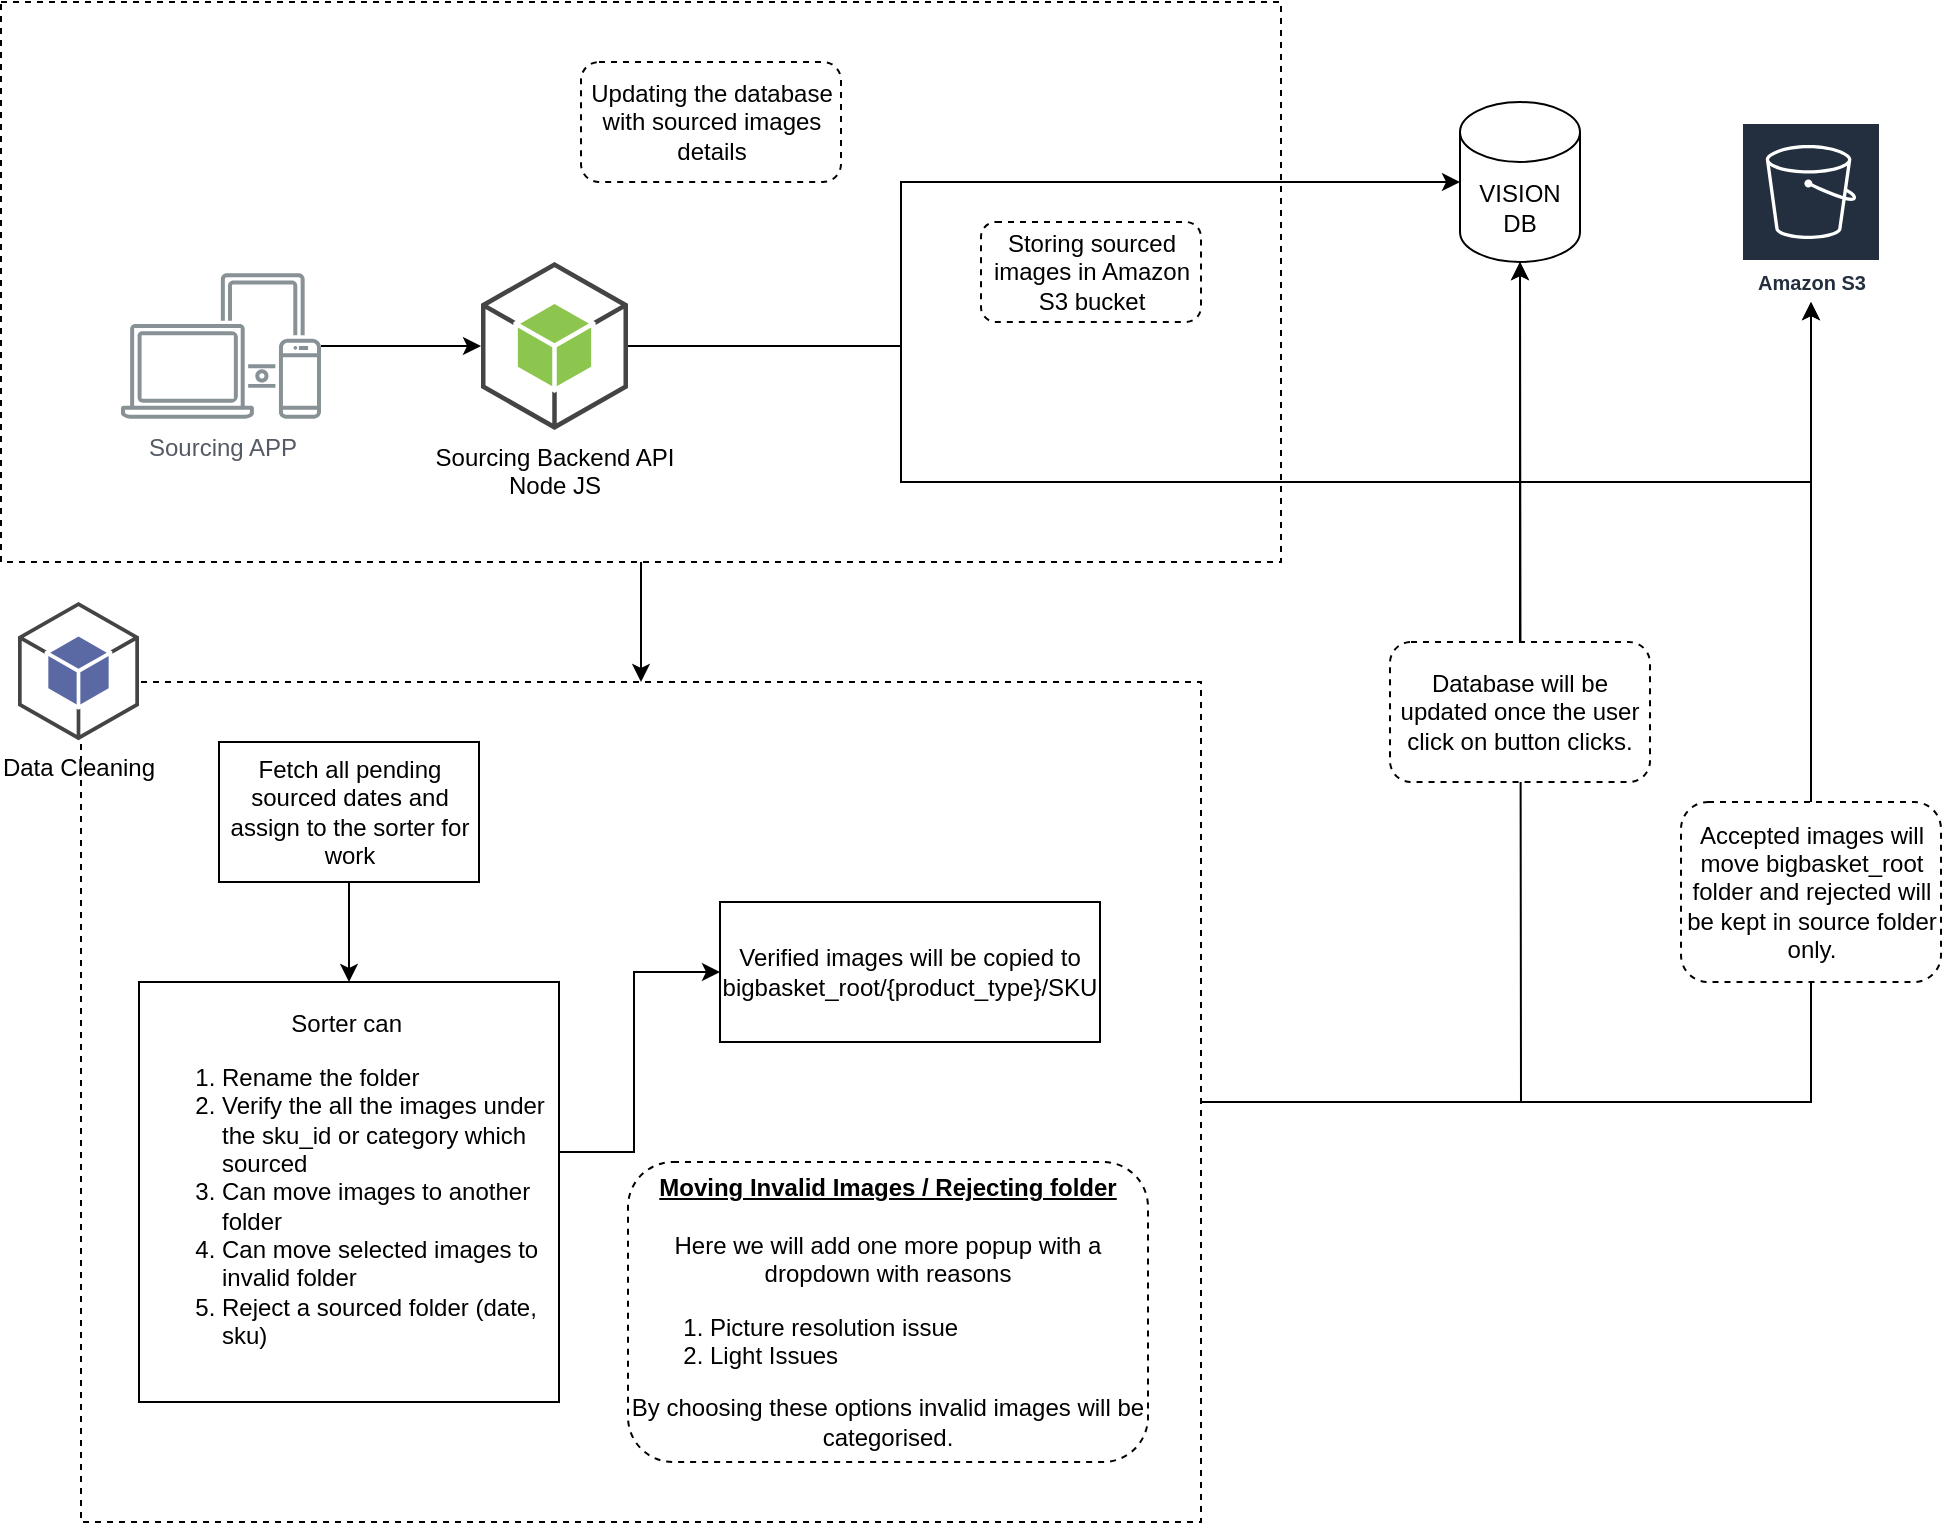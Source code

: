 <mxfile version="24.0.2" type="github">
  <diagram name="Page-1" id="-VwbvClMGyZVKaIXkjAa">
    <mxGraphModel dx="821" dy="466" grid="1" gridSize="10" guides="1" tooltips="1" connect="1" arrows="1" fold="1" page="1" pageScale="1" pageWidth="827" pageHeight="1169" math="0" shadow="0">
      <root>
        <mxCell id="0" />
        <mxCell id="1" parent="0" />
        <mxCell id="frp2rCiCJxWg1SznggJd-2" value="&lt;br&gt;&lt;br&gt;&lt;br&gt;Amazon S3" style="sketch=0;outlineConnect=0;fontColor=#232F3E;gradientColor=none;strokeColor=#ffffff;fillColor=#232F3E;dashed=0;verticalLabelPosition=middle;verticalAlign=bottom;align=center;html=1;whiteSpace=wrap;fontSize=10;fontStyle=1;spacing=3;shape=mxgraph.aws4.productIcon;prIcon=mxgraph.aws4.s3;" parent="1" vertex="1">
          <mxGeometry x="930.5" y="140" width="70" height="90" as="geometry" />
        </mxCell>
        <mxCell id="frp2rCiCJxWg1SznggJd-3" value="VISION DB" style="shape=cylinder3;whiteSpace=wrap;html=1;boundedLbl=1;backgroundOutline=1;size=15;" parent="1" vertex="1">
          <mxGeometry x="790" y="130" width="60" height="80" as="geometry" />
        </mxCell>
        <mxCell id="frp2rCiCJxWg1SznggJd-6" style="edgeStyle=orthogonalEdgeStyle;rounded=0;orthogonalLoop=1;jettySize=auto;html=1;entryX=0;entryY=0.5;entryDx=0;entryDy=0;entryPerimeter=0;" parent="1" source="frp2rCiCJxWg1SznggJd-4" target="frp2rCiCJxWg1SznggJd-5" edge="1">
          <mxGeometry relative="1" as="geometry" />
        </mxCell>
        <mxCell id="frp2rCiCJxWg1SznggJd-4" value="Sourcing APP" style="sketch=0;outlineConnect=0;gradientColor=none;fontColor=#545B64;strokeColor=none;fillColor=#879196;dashed=0;verticalLabelPosition=bottom;verticalAlign=top;align=center;html=1;fontSize=12;fontStyle=0;aspect=fixed;shape=mxgraph.aws4.illustration_devices;pointerEvents=1" parent="1" vertex="1">
          <mxGeometry x="120.5" y="215.5" width="100" height="73" as="geometry" />
        </mxCell>
        <mxCell id="frp2rCiCJxWg1SznggJd-7" style="edgeStyle=orthogonalEdgeStyle;rounded=0;orthogonalLoop=1;jettySize=auto;html=1;startArrow=none;startFill=0;exitX=1;exitY=0.5;exitDx=0;exitDy=0;exitPerimeter=0;" parent="1" source="frp2rCiCJxWg1SznggJd-5" target="frp2rCiCJxWg1SznggJd-2" edge="1">
          <mxGeometry relative="1" as="geometry">
            <Array as="points">
              <mxPoint x="510.5" y="252" />
              <mxPoint x="510.5" y="320" />
              <mxPoint x="965.5" y="320" />
            </Array>
          </mxGeometry>
        </mxCell>
        <mxCell id="frp2rCiCJxWg1SznggJd-8" style="edgeStyle=orthogonalEdgeStyle;rounded=0;orthogonalLoop=1;jettySize=auto;html=1;entryX=0;entryY=0.5;entryDx=0;entryDy=0;entryPerimeter=0;" parent="1" source="frp2rCiCJxWg1SznggJd-5" target="frp2rCiCJxWg1SznggJd-3" edge="1">
          <mxGeometry relative="1" as="geometry">
            <Array as="points">
              <mxPoint x="510.5" y="252" />
              <mxPoint x="510.5" y="170" />
            </Array>
          </mxGeometry>
        </mxCell>
        <mxCell id="frp2rCiCJxWg1SznggJd-5" value="Sourcing Backend API&lt;br&gt;Node JS" style="outlineConnect=0;dashed=0;verticalLabelPosition=bottom;verticalAlign=top;align=center;html=1;shape=mxgraph.aws3.android;fillColor=#8CC64F;gradientColor=none;" parent="1" vertex="1">
          <mxGeometry x="300.5" y="210" width="73.5" height="84" as="geometry" />
        </mxCell>
        <mxCell id="frp2rCiCJxWg1SznggJd-10" value="Updating the database with sourced images details" style="rounded=1;whiteSpace=wrap;html=1;dashed=1;perimeterSpacing=0;" parent="1" vertex="1">
          <mxGeometry x="350.5" y="110" width="130" height="60" as="geometry" />
        </mxCell>
        <mxCell id="frp2rCiCJxWg1SznggJd-11" value="Storing sourced images in Amazon S3 bucket" style="rounded=1;whiteSpace=wrap;html=1;dashed=1;perimeterSpacing=0;" parent="1" vertex="1">
          <mxGeometry x="550.5" y="190" width="110" height="50" as="geometry" />
        </mxCell>
        <mxCell id="YYvxlnoOs2tsHkbahHtV-10" style="edgeStyle=orthogonalEdgeStyle;rounded=0;orthogonalLoop=1;jettySize=auto;html=1;" edge="1" parent="1" source="frp2rCiCJxWg1SznggJd-15" target="frp2rCiCJxWg1SznggJd-2">
          <mxGeometry relative="1" as="geometry">
            <mxPoint x="920" y="350" as="targetPoint" />
          </mxGeometry>
        </mxCell>
        <mxCell id="frp2rCiCJxWg1SznggJd-15" value="" style="rounded=0;whiteSpace=wrap;html=1;gradientColor=none;fillColor=none;dashed=1;" parent="1" vertex="1">
          <mxGeometry x="100.5" y="420" width="560" height="420" as="geometry" />
        </mxCell>
        <mxCell id="frp2rCiCJxWg1SznggJd-19" style="edgeStyle=orthogonalEdgeStyle;rounded=0;orthogonalLoop=1;jettySize=auto;html=1;entryX=0.5;entryY=1;entryDx=0;entryDy=0;entryPerimeter=0;" parent="1" source="frp2rCiCJxWg1SznggJd-20" target="frp2rCiCJxWg1SznggJd-3" edge="1">
          <mxGeometry relative="1" as="geometry" />
        </mxCell>
        <mxCell id="frp2rCiCJxWg1SznggJd-12" value="Data Cleaning" style="outlineConnect=0;dashed=0;verticalLabelPosition=bottom;verticalAlign=top;align=center;html=1;shape=mxgraph.aws3.android;fillColor=#5A69A4;gradientColor=none;" parent="1" vertex="1">
          <mxGeometry x="69" y="380" width="60.5" height="69.15" as="geometry" />
        </mxCell>
        <mxCell id="YYvxlnoOs2tsHkbahHtV-1" value="" style="edgeStyle=orthogonalEdgeStyle;rounded=0;orthogonalLoop=1;jettySize=auto;html=1;" edge="1" parent="1" source="frp2rCiCJxWg1SznggJd-16" target="frp2rCiCJxWg1SznggJd-17">
          <mxGeometry relative="1" as="geometry" />
        </mxCell>
        <mxCell id="frp2rCiCJxWg1SznggJd-16" value="Fetch all pending sourced dates and assign to the sorter for work" style="rounded=0;whiteSpace=wrap;html=1;" parent="1" vertex="1">
          <mxGeometry x="169.5" y="450" width="130" height="70" as="geometry" />
        </mxCell>
        <mxCell id="frp2rCiCJxWg1SznggJd-21" value="Verified images will be copied to bigbasket_root/{product_type}/SKU" style="rounded=0;whiteSpace=wrap;html=1;" parent="1" vertex="1">
          <mxGeometry x="420" y="530" width="190" height="70" as="geometry" />
        </mxCell>
        <mxCell id="YYvxlnoOs2tsHkbahHtV-3" value="" style="edgeStyle=orthogonalEdgeStyle;rounded=0;orthogonalLoop=1;jettySize=auto;html=1;entryX=0;entryY=0.5;entryDx=0;entryDy=0;" edge="1" parent="1" target="frp2rCiCJxWg1SznggJd-21">
          <mxGeometry relative="1" as="geometry">
            <mxPoint x="339.5" y="655" as="sourcePoint" />
            <mxPoint x="498" y="560" as="targetPoint" />
            <Array as="points">
              <mxPoint x="377" y="655" />
              <mxPoint x="377" y="565" />
            </Array>
          </mxGeometry>
        </mxCell>
        <mxCell id="frp2rCiCJxWg1SznggJd-17" value="Sorter can&amp;nbsp;&lt;br&gt;&lt;ol&gt;&lt;li style=&quot;text-align: left;&quot;&gt;Rename the folder&lt;/li&gt;&lt;li style=&quot;text-align: left;&quot;&gt;Verify the all the images under the sku_id or category which sourced&lt;/li&gt;&lt;li style=&quot;text-align: left;&quot;&gt;Can move images to another folder&lt;/li&gt;&lt;li style=&quot;text-align: left;&quot;&gt;Can move selected images to invalid folder&lt;/li&gt;&lt;li style=&quot;text-align: left;&quot;&gt;Reject a sourced folder (date, sku)&lt;/li&gt;&lt;/ol&gt;" style="rounded=0;whiteSpace=wrap;html=1;align=center;" parent="1" vertex="1">
          <mxGeometry x="129.5" y="570" width="210" height="210" as="geometry" />
        </mxCell>
        <mxCell id="YYvxlnoOs2tsHkbahHtV-8" value="" style="edgeStyle=orthogonalEdgeStyle;rounded=0;orthogonalLoop=1;jettySize=auto;html=1;" edge="1" parent="1" source="YYvxlnoOs2tsHkbahHtV-7" target="frp2rCiCJxWg1SznggJd-15">
          <mxGeometry relative="1" as="geometry" />
        </mxCell>
        <mxCell id="YYvxlnoOs2tsHkbahHtV-7" value="" style="rounded=0;whiteSpace=wrap;html=1;dashed=1;fillColor=none;" vertex="1" parent="1">
          <mxGeometry x="60.5" y="80" width="640" height="280" as="geometry" />
        </mxCell>
        <mxCell id="YYvxlnoOs2tsHkbahHtV-4" value="&lt;b&gt;&lt;u&gt;Moving Invalid Images / Rejecting folder&lt;/u&gt;&lt;/b&gt;&lt;div&gt;&lt;br&gt;&lt;/div&gt;&lt;div&gt;Here we will add one more popup with a dropdown with reasons&lt;/div&gt;&lt;div&gt;&lt;ol&gt;&lt;li style=&quot;text-align: left;&quot;&gt;Picture resolution issue&lt;/li&gt;&lt;li style=&quot;text-align: left;&quot;&gt;Light Issues&lt;/li&gt;&lt;/ol&gt;&lt;div style=&quot;&quot;&gt;By choosing these options invalid images will be categorised.&lt;/div&gt;&lt;/div&gt;" style="rounded=1;whiteSpace=wrap;html=1;dashed=1;perimeterSpacing=0;fillColor=none;" vertex="1" parent="1">
          <mxGeometry x="374" y="660" width="260" height="150" as="geometry" />
        </mxCell>
        <mxCell id="YYvxlnoOs2tsHkbahHtV-11" value="Accepted images will move bigbasket_root folder and rejected will be kept in source folder only." style="rounded=1;whiteSpace=wrap;html=1;dashed=1;perimeterSpacing=0;" vertex="1" parent="1">
          <mxGeometry x="900.5" y="480" width="130" height="90" as="geometry" />
        </mxCell>
        <mxCell id="YYvxlnoOs2tsHkbahHtV-12" value="" style="rounded=0;orthogonalLoop=1;jettySize=auto;html=1;edgeStyle=orthogonalEdgeStyle;" edge="1" parent="1" source="frp2rCiCJxWg1SznggJd-15">
          <mxGeometry relative="1" as="geometry">
            <mxPoint x="661" y="630" as="sourcePoint" />
            <mxPoint x="820" y="210" as="targetPoint" />
          </mxGeometry>
        </mxCell>
        <mxCell id="frp2rCiCJxWg1SznggJd-20" value="Database will be updated once the user click on button clicks." style="rounded=1;whiteSpace=wrap;html=1;dashed=1;perimeterSpacing=0;" parent="1" vertex="1">
          <mxGeometry x="755" y="400" width="130" height="70" as="geometry" />
        </mxCell>
      </root>
    </mxGraphModel>
  </diagram>
</mxfile>
